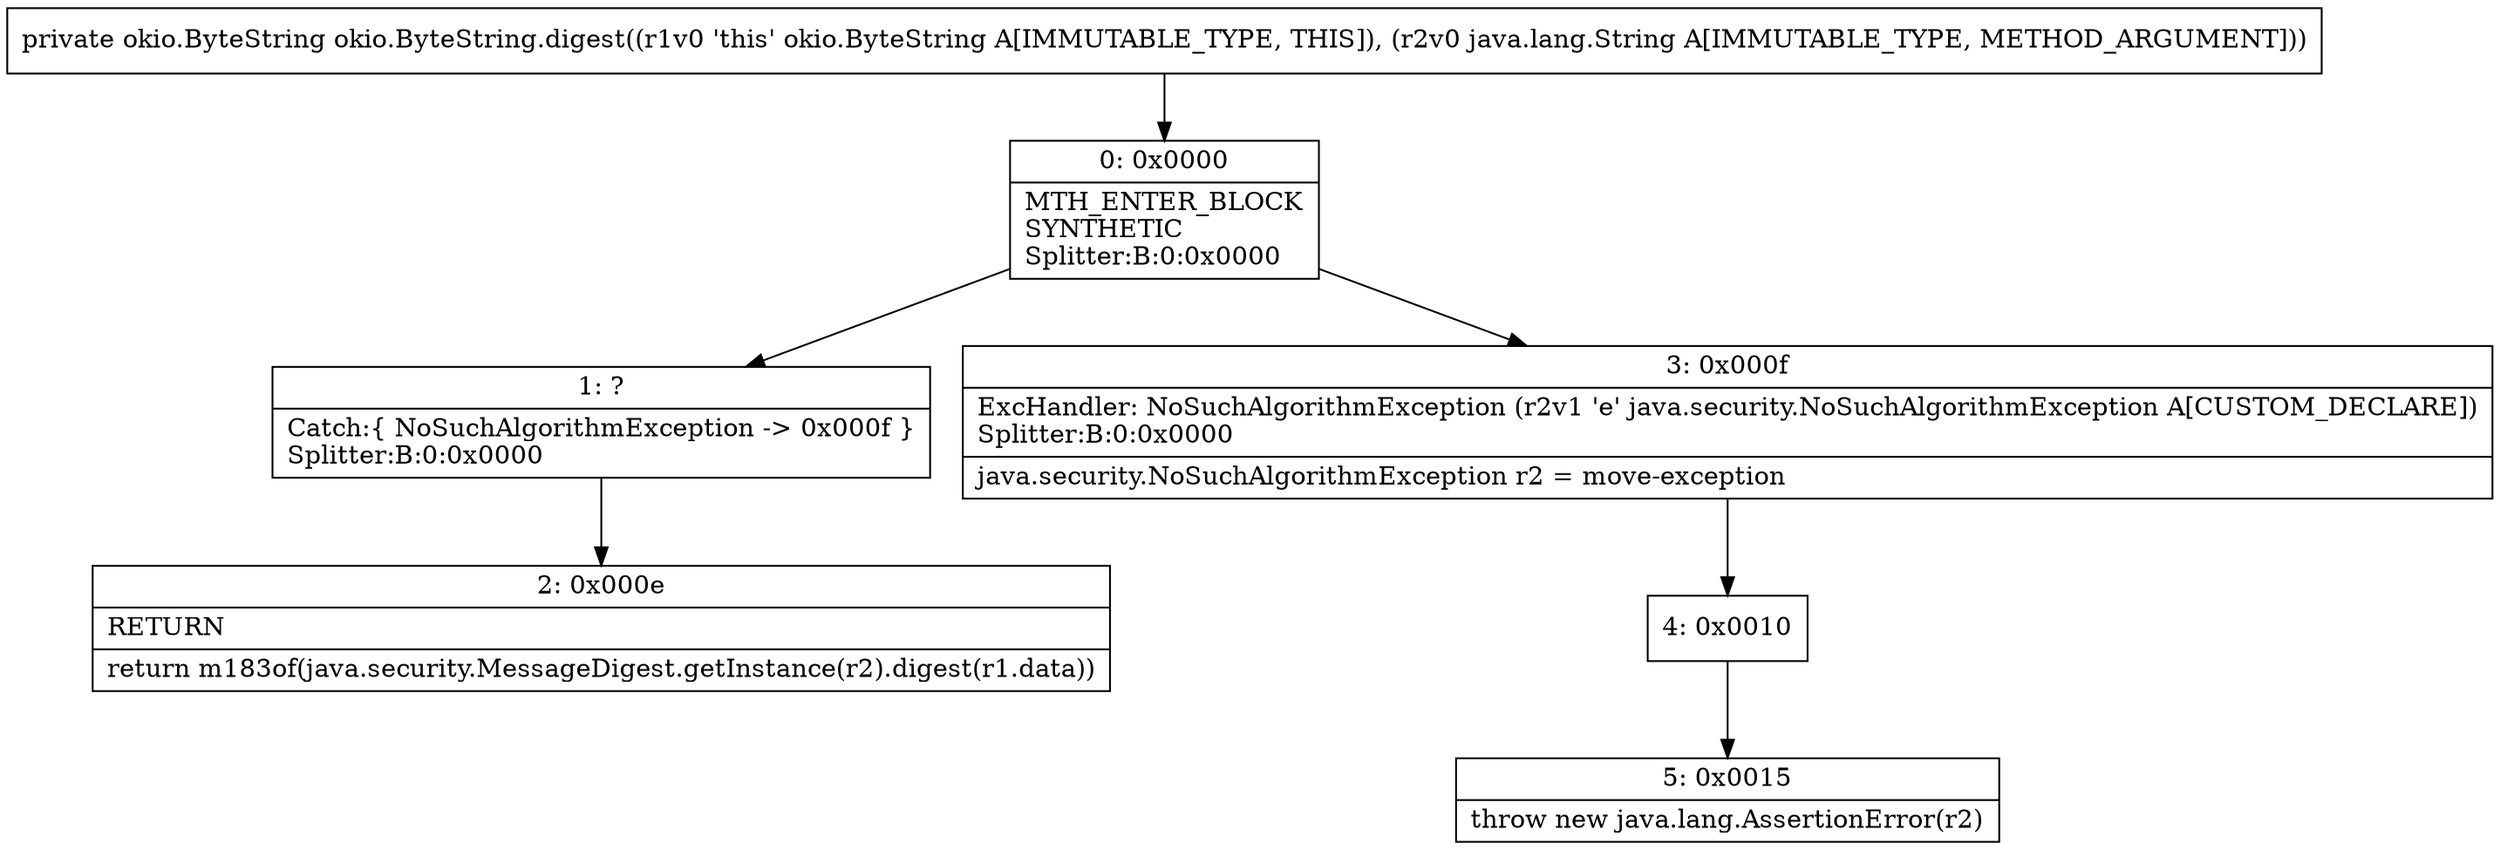 digraph "CFG forokio.ByteString.digest(Ljava\/lang\/String;)Lokio\/ByteString;" {
Node_0 [shape=record,label="{0\:\ 0x0000|MTH_ENTER_BLOCK\lSYNTHETIC\lSplitter:B:0:0x0000\l}"];
Node_1 [shape=record,label="{1\:\ ?|Catch:\{ NoSuchAlgorithmException \-\> 0x000f \}\lSplitter:B:0:0x0000\l}"];
Node_2 [shape=record,label="{2\:\ 0x000e|RETURN\l|return m183of(java.security.MessageDigest.getInstance(r2).digest(r1.data))\l}"];
Node_3 [shape=record,label="{3\:\ 0x000f|ExcHandler: NoSuchAlgorithmException (r2v1 'e' java.security.NoSuchAlgorithmException A[CUSTOM_DECLARE])\lSplitter:B:0:0x0000\l|java.security.NoSuchAlgorithmException r2 = move\-exception\l}"];
Node_4 [shape=record,label="{4\:\ 0x0010}"];
Node_5 [shape=record,label="{5\:\ 0x0015|throw new java.lang.AssertionError(r2)\l}"];
MethodNode[shape=record,label="{private okio.ByteString okio.ByteString.digest((r1v0 'this' okio.ByteString A[IMMUTABLE_TYPE, THIS]), (r2v0 java.lang.String A[IMMUTABLE_TYPE, METHOD_ARGUMENT])) }"];
MethodNode -> Node_0;
Node_0 -> Node_1;
Node_0 -> Node_3;
Node_1 -> Node_2;
Node_3 -> Node_4;
Node_4 -> Node_5;
}

